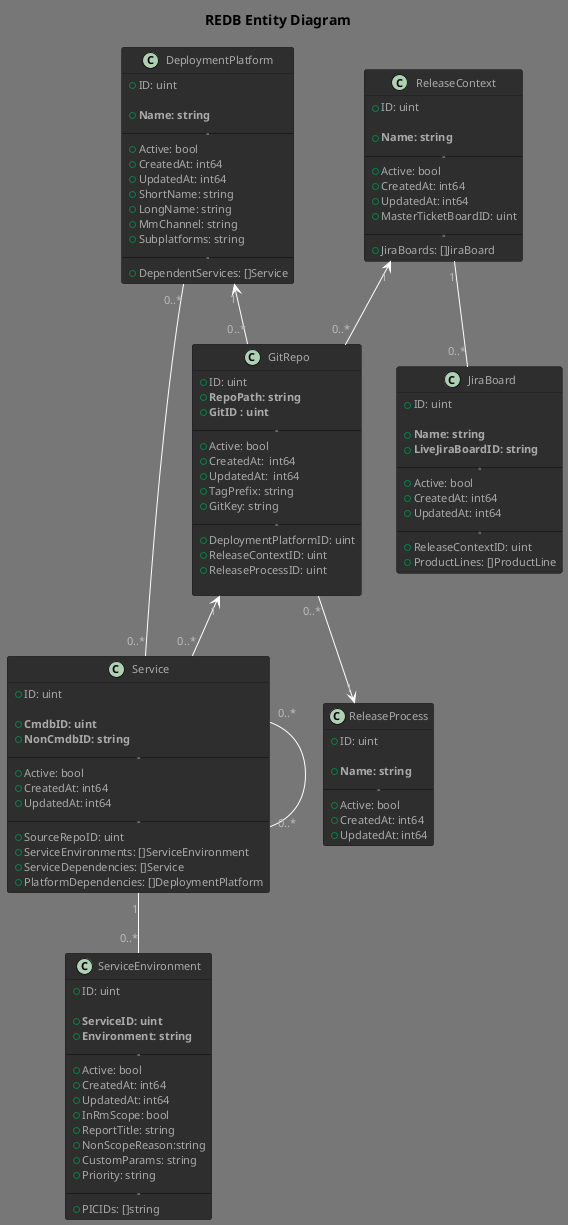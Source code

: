 @startuml Entity Diagram

!theme reddress-darkred
title REDB Entity Diagram

class Service {
    +ID: uint

    +<b>CmdbID: uint</b>
    +<b>NonCmdbID: string</b>
    -----
    +Active: bool
    +CreatedAt: int64
    +UpdatedAt: int64
    -----
    +SourceRepoID: uint
    +ServiceEnvironments: []ServiceEnvironment
    +ServiceDependencies: []Service
    +PlatformDependencies: []DeploymentPlatform
}

class ServiceEnvironment {
    +ID: uint

    +<b>ServiceID: uint</b>
    +<b>Environment: string</b>
    -----
    +Active: bool
    +CreatedAt: int64
    +UpdatedAt: int64
    +InRmScope: bool
    +ReportTitle: string
    +NonScopeReason:string
    +CustomParams: string
    +Priority: string
    -----
    +PICIDs: []string
}

class DeploymentPlatform {
    +ID: uint

    +<b>Name: string</b>
    -----
    +Active: bool
    +CreatedAt: int64
    +UpdatedAt: int64
    +ShortName: string
    +LongName: string
    +MmChannel: string
    +Subplatforms: string
    -----
    +DependentServices: []Service
}

class GitRepo {
    +ID: uint
    +<b>RepoPath: string </b>
    +<b>GitID : uint</b>
    -----
    +Active: bool
    +CreatedAt:  int64
    +UpdatedAt:  int64
    +TagPrefix: string
    +GitKey: string
    -----
    +DeploymentPlatformID: uint
    +ReleaseContextID: uint
    +ReleaseProcessID: uint

}

class JiraBoard {
    +ID: uint

    +<b>Name: string</b>
    +<b>LiveJiraBoardID: string</b>
    -----
    +Active: bool
    +CreatedAt: int64
    +UpdatedAt: int64
    -----
    +ReleaseContextID: uint
    +ProductLines: []ProductLine
}

class ReleaseContext {
    +ID: uint

    +<b>Name: string</b>
    -----
    +Active: bool
    +CreatedAt: int64
    +UpdatedAt: int64
    +MasterTicketBoardID: uint
    -----
    +JiraBoards: []JiraBoard
}

class ReleaseProcess {
    +ID: uint

    +<b>Name: string</b>
    -----
    +Active: bool
    +CreatedAt: int64
    +UpdatedAt: int64
}

ReleaseProcess  "1" <-up- "0..*" GitRepo
ReleaseContext  "1" <-- "0..*" GitRepo
ReleaseContext  "1" -- "0..*" JiraBoard
DeploymentPlatform  "1" <-- "0..*" GitRepo
DeploymentPlatform  "0..*" -- "0..*" Service
ServiceEnvironment "0..*" -up- "1" Service
Service "0..*" -- "0..*" Service
GitRepo  "1" <-- "0..*" Service
@enduml
